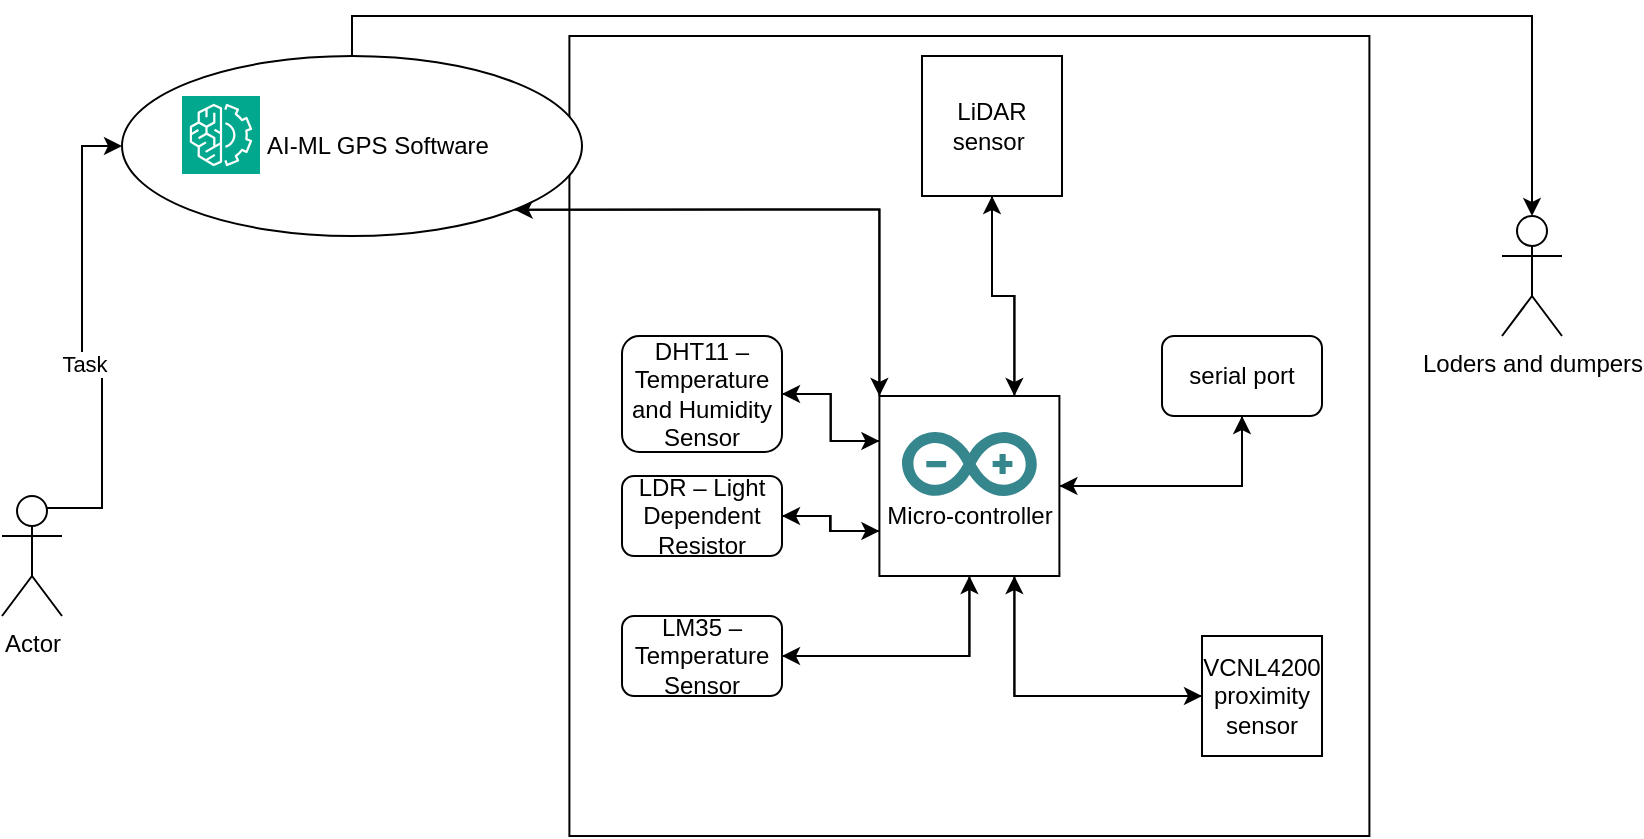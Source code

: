 <mxfile version="21.7.5" type="github">
  <diagram name="Page-1" id="VeXsjyThCuEXq61cQmM3">
    <mxGraphModel dx="1303" dy="1821" grid="1" gridSize="10" guides="1" tooltips="1" connect="1" arrows="1" fold="1" page="1" pageScale="1" pageWidth="850" pageHeight="1100" math="0" shadow="0">
      <root>
        <mxCell id="0" />
        <mxCell id="1" parent="0" />
        <mxCell id="JtNwJvJBWFGSNwz0xdhZ-2" value="" style="whiteSpace=wrap;html=1;aspect=fixed;" vertex="1" parent="1">
          <mxGeometry x="293.7" y="-30" width="400" height="400" as="geometry" />
        </mxCell>
        <mxCell id="JtNwJvJBWFGSNwz0xdhZ-13" style="edgeStyle=orthogonalEdgeStyle;rounded=0;orthogonalLoop=1;jettySize=auto;html=1;exitX=0.75;exitY=0.1;exitDx=0;exitDy=0;exitPerimeter=0;entryX=0;entryY=0.5;entryDx=0;entryDy=0;" edge="1" parent="1" source="JtNwJvJBWFGSNwz0xdhZ-3" target="JtNwJvJBWFGSNwz0xdhZ-4">
          <mxGeometry relative="1" as="geometry" />
        </mxCell>
        <mxCell id="JtNwJvJBWFGSNwz0xdhZ-19" value="Task" style="edgeLabel;html=1;align=center;verticalAlign=middle;resizable=0;points=[];" vertex="1" connectable="0" parent="JtNwJvJBWFGSNwz0xdhZ-13">
          <mxGeometry x="-0.098" y="-1" relative="1" as="geometry">
            <mxPoint as="offset" />
          </mxGeometry>
        </mxCell>
        <mxCell id="JtNwJvJBWFGSNwz0xdhZ-3" value="Actor" style="shape=umlActor;verticalLabelPosition=bottom;verticalAlign=top;html=1;outlineConnect=0;" vertex="1" parent="1">
          <mxGeometry x="10" y="200" width="30" height="60" as="geometry" />
        </mxCell>
        <mxCell id="JtNwJvJBWFGSNwz0xdhZ-34" style="edgeStyle=orthogonalEdgeStyle;rounded=0;orthogonalLoop=1;jettySize=auto;html=1;exitX=0.5;exitY=0;exitDx=0;exitDy=0;entryX=0.5;entryY=0;entryDx=0;entryDy=0;entryPerimeter=0;" edge="1" parent="1" source="JtNwJvJBWFGSNwz0xdhZ-4" target="JtNwJvJBWFGSNwz0xdhZ-33">
          <mxGeometry relative="1" as="geometry" />
        </mxCell>
        <mxCell id="JtNwJvJBWFGSNwz0xdhZ-38" style="edgeStyle=orthogonalEdgeStyle;rounded=0;orthogonalLoop=1;jettySize=auto;html=1;exitX=1;exitY=1;exitDx=0;exitDy=0;entryX=0;entryY=0;entryDx=0;entryDy=0;" edge="1" parent="1" source="JtNwJvJBWFGSNwz0xdhZ-4" target="JtNwJvJBWFGSNwz0xdhZ-14">
          <mxGeometry relative="1" as="geometry" />
        </mxCell>
        <mxCell id="JtNwJvJBWFGSNwz0xdhZ-4" value="&amp;nbsp; &amp;nbsp; &amp;nbsp; &amp;nbsp; AI-ML GPS Software" style="ellipse;whiteSpace=wrap;html=1;fontColor=#000000;" vertex="1" parent="1">
          <mxGeometry x="70" y="-20" width="230" height="90" as="geometry" />
        </mxCell>
        <mxCell id="JtNwJvJBWFGSNwz0xdhZ-26" style="edgeStyle=orthogonalEdgeStyle;rounded=0;orthogonalLoop=1;jettySize=auto;html=1;exitX=0;exitY=0;exitDx=0;exitDy=0;entryX=1;entryY=1;entryDx=0;entryDy=0;" edge="1" parent="1" source="JtNwJvJBWFGSNwz0xdhZ-14" target="JtNwJvJBWFGSNwz0xdhZ-4">
          <mxGeometry relative="1" as="geometry">
            <Array as="points">
              <mxPoint x="449" y="57" />
            </Array>
          </mxGeometry>
        </mxCell>
        <mxCell id="JtNwJvJBWFGSNwz0xdhZ-35" style="edgeStyle=orthogonalEdgeStyle;rounded=0;orthogonalLoop=1;jettySize=auto;html=1;exitX=0;exitY=0.25;exitDx=0;exitDy=0;entryX=1;entryY=0.5;entryDx=0;entryDy=0;" edge="1" parent="1" source="JtNwJvJBWFGSNwz0xdhZ-14" target="JtNwJvJBWFGSNwz0xdhZ-21">
          <mxGeometry relative="1" as="geometry" />
        </mxCell>
        <mxCell id="JtNwJvJBWFGSNwz0xdhZ-37" style="edgeStyle=orthogonalEdgeStyle;rounded=0;orthogonalLoop=1;jettySize=auto;html=1;exitX=0;exitY=0.75;exitDx=0;exitDy=0;entryX=1;entryY=0.5;entryDx=0;entryDy=0;" edge="1" parent="1" source="JtNwJvJBWFGSNwz0xdhZ-14" target="JtNwJvJBWFGSNwz0xdhZ-22">
          <mxGeometry relative="1" as="geometry" />
        </mxCell>
        <mxCell id="JtNwJvJBWFGSNwz0xdhZ-39" style="edgeStyle=orthogonalEdgeStyle;rounded=0;orthogonalLoop=1;jettySize=auto;html=1;exitX=0.5;exitY=1;exitDx=0;exitDy=0;entryX=1;entryY=0.5;entryDx=0;entryDy=0;" edge="1" parent="1" source="JtNwJvJBWFGSNwz0xdhZ-14" target="JtNwJvJBWFGSNwz0xdhZ-23">
          <mxGeometry relative="1" as="geometry" />
        </mxCell>
        <mxCell id="JtNwJvJBWFGSNwz0xdhZ-40" style="edgeStyle=orthogonalEdgeStyle;rounded=0;orthogonalLoop=1;jettySize=auto;html=1;exitX=0.75;exitY=1;exitDx=0;exitDy=0;entryX=0;entryY=0.5;entryDx=0;entryDy=0;" edge="1" parent="1" source="JtNwJvJBWFGSNwz0xdhZ-14" target="JtNwJvJBWFGSNwz0xdhZ-20">
          <mxGeometry relative="1" as="geometry" />
        </mxCell>
        <mxCell id="JtNwJvJBWFGSNwz0xdhZ-41" style="edgeStyle=orthogonalEdgeStyle;rounded=0;orthogonalLoop=1;jettySize=auto;html=1;exitX=1;exitY=0.5;exitDx=0;exitDy=0;entryX=0.5;entryY=1;entryDx=0;entryDy=0;" edge="1" parent="1" source="JtNwJvJBWFGSNwz0xdhZ-14" target="JtNwJvJBWFGSNwz0xdhZ-24">
          <mxGeometry relative="1" as="geometry" />
        </mxCell>
        <mxCell id="JtNwJvJBWFGSNwz0xdhZ-42" style="edgeStyle=orthogonalEdgeStyle;rounded=0;orthogonalLoop=1;jettySize=auto;html=1;exitX=0.75;exitY=0;exitDx=0;exitDy=0;entryX=0.5;entryY=1;entryDx=0;entryDy=0;" edge="1" parent="1" source="JtNwJvJBWFGSNwz0xdhZ-14" target="JtNwJvJBWFGSNwz0xdhZ-25">
          <mxGeometry relative="1" as="geometry" />
        </mxCell>
        <mxCell id="JtNwJvJBWFGSNwz0xdhZ-14" value="&lt;br&gt;&lt;br&gt;Micro-controller" style="whiteSpace=wrap;html=1;aspect=fixed;" vertex="1" parent="1">
          <mxGeometry x="448.7" y="150" width="90" height="90" as="geometry" />
        </mxCell>
        <mxCell id="JtNwJvJBWFGSNwz0xdhZ-16" value="" style="sketch=0;points=[[0,0,0],[0.25,0,0],[0.5,0,0],[0.75,0,0],[1,0,0],[0,1,0],[0.25,1,0],[0.5,1,0],[0.75,1,0],[1,1,0],[0,0.25,0],[0,0.5,0],[0,0.75,0],[1,0.25,0],[1,0.5,0],[1,0.75,0]];outlineConnect=0;fontColor=#232F3E;fillColor=#01A88D;strokeColor=#ffffff;dashed=0;verticalLabelPosition=bottom;verticalAlign=top;align=center;html=1;fontSize=12;fontStyle=0;aspect=fixed;shape=mxgraph.aws4.resourceIcon;resIcon=mxgraph.aws4.machine_learning;" vertex="1" parent="1">
          <mxGeometry x="100" width="39" height="39" as="geometry" />
        </mxCell>
        <mxCell id="JtNwJvJBWFGSNwz0xdhZ-18" value="" style="dashed=0;outlineConnect=0;html=1;align=center;labelPosition=center;verticalLabelPosition=bottom;verticalAlign=top;shape=mxgraph.weblogos.arduino;fillColor=#36868D;strokeColor=none" vertex="1" parent="1">
          <mxGeometry x="460" y="168" width="67.4" height="32" as="geometry" />
        </mxCell>
        <mxCell id="JtNwJvJBWFGSNwz0xdhZ-31" style="edgeStyle=orthogonalEdgeStyle;rounded=0;orthogonalLoop=1;jettySize=auto;html=1;exitX=0;exitY=0.5;exitDx=0;exitDy=0;entryX=0.75;entryY=1;entryDx=0;entryDy=0;" edge="1" parent="1" source="JtNwJvJBWFGSNwz0xdhZ-20" target="JtNwJvJBWFGSNwz0xdhZ-14">
          <mxGeometry relative="1" as="geometry" />
        </mxCell>
        <mxCell id="JtNwJvJBWFGSNwz0xdhZ-20" value="VCNL4200&lt;br&gt;proximity&lt;br/&gt;sensor" style="whiteSpace=wrap;html=1;aspect=fixed;" vertex="1" parent="1">
          <mxGeometry x="610" y="270" width="60" height="60" as="geometry" />
        </mxCell>
        <mxCell id="JtNwJvJBWFGSNwz0xdhZ-28" style="edgeStyle=orthogonalEdgeStyle;rounded=0;orthogonalLoop=1;jettySize=auto;html=1;exitX=1;exitY=0.5;exitDx=0;exitDy=0;entryX=0;entryY=0.25;entryDx=0;entryDy=0;" edge="1" parent="1" source="JtNwJvJBWFGSNwz0xdhZ-21" target="JtNwJvJBWFGSNwz0xdhZ-14">
          <mxGeometry relative="1" as="geometry" />
        </mxCell>
        <mxCell id="JtNwJvJBWFGSNwz0xdhZ-21" value="DHT11 – Temperature and Humidity Sensor" style="rounded=1;whiteSpace=wrap;html=1;" vertex="1" parent="1">
          <mxGeometry x="320" y="120" width="80" height="58" as="geometry" />
        </mxCell>
        <mxCell id="JtNwJvJBWFGSNwz0xdhZ-27" style="edgeStyle=orthogonalEdgeStyle;rounded=0;orthogonalLoop=1;jettySize=auto;html=1;exitX=1;exitY=0.5;exitDx=0;exitDy=0;entryX=0;entryY=0.75;entryDx=0;entryDy=0;" edge="1" parent="1" source="JtNwJvJBWFGSNwz0xdhZ-22" target="JtNwJvJBWFGSNwz0xdhZ-14">
          <mxGeometry relative="1" as="geometry">
            <Array as="points">
              <mxPoint x="424" y="210" />
              <mxPoint x="424" y="217" />
            </Array>
          </mxGeometry>
        </mxCell>
        <mxCell id="JtNwJvJBWFGSNwz0xdhZ-22" value="LDR – Light Dependent Resistor" style="rounded=1;whiteSpace=wrap;html=1;" vertex="1" parent="1">
          <mxGeometry x="320" y="190" width="80" height="40" as="geometry" />
        </mxCell>
        <mxCell id="JtNwJvJBWFGSNwz0xdhZ-29" style="edgeStyle=orthogonalEdgeStyle;rounded=0;orthogonalLoop=1;jettySize=auto;html=1;exitX=1;exitY=0.5;exitDx=0;exitDy=0;entryX=0.5;entryY=1;entryDx=0;entryDy=0;" edge="1" parent="1" source="JtNwJvJBWFGSNwz0xdhZ-23" target="JtNwJvJBWFGSNwz0xdhZ-14">
          <mxGeometry relative="1" as="geometry" />
        </mxCell>
        <mxCell id="JtNwJvJBWFGSNwz0xdhZ-23" value="LM35 – Temperature Sensor" style="rounded=1;whiteSpace=wrap;html=1;" vertex="1" parent="1">
          <mxGeometry x="320" y="260" width="80" height="40" as="geometry" />
        </mxCell>
        <mxCell id="JtNwJvJBWFGSNwz0xdhZ-30" style="edgeStyle=orthogonalEdgeStyle;rounded=0;orthogonalLoop=1;jettySize=auto;html=1;exitX=0.5;exitY=1;exitDx=0;exitDy=0;entryX=1;entryY=0.5;entryDx=0;entryDy=0;" edge="1" parent="1" source="JtNwJvJBWFGSNwz0xdhZ-24" target="JtNwJvJBWFGSNwz0xdhZ-14">
          <mxGeometry relative="1" as="geometry" />
        </mxCell>
        <mxCell id="JtNwJvJBWFGSNwz0xdhZ-24" value="serial port" style="rounded=1;whiteSpace=wrap;html=1;" vertex="1" parent="1">
          <mxGeometry x="590" y="120" width="80" height="40" as="geometry" />
        </mxCell>
        <mxCell id="JtNwJvJBWFGSNwz0xdhZ-32" style="edgeStyle=orthogonalEdgeStyle;rounded=0;orthogonalLoop=1;jettySize=auto;html=1;exitX=0.5;exitY=1;exitDx=0;exitDy=0;entryX=0.75;entryY=0;entryDx=0;entryDy=0;" edge="1" parent="1" source="JtNwJvJBWFGSNwz0xdhZ-25" target="JtNwJvJBWFGSNwz0xdhZ-14">
          <mxGeometry relative="1" as="geometry" />
        </mxCell>
        <mxCell id="JtNwJvJBWFGSNwz0xdhZ-25" value="LiDAR&lt;br/&gt;sensor&amp;nbsp;" style="whiteSpace=wrap;html=1;aspect=fixed;" vertex="1" parent="1">
          <mxGeometry x="470" y="-20" width="70" height="70" as="geometry" />
        </mxCell>
        <mxCell id="JtNwJvJBWFGSNwz0xdhZ-33" value="Loders and dumpers" style="shape=umlActor;verticalLabelPosition=bottom;verticalAlign=top;html=1;outlineConnect=0;" vertex="1" parent="1">
          <mxGeometry x="760" y="60" width="30" height="60" as="geometry" />
        </mxCell>
      </root>
    </mxGraphModel>
  </diagram>
</mxfile>
